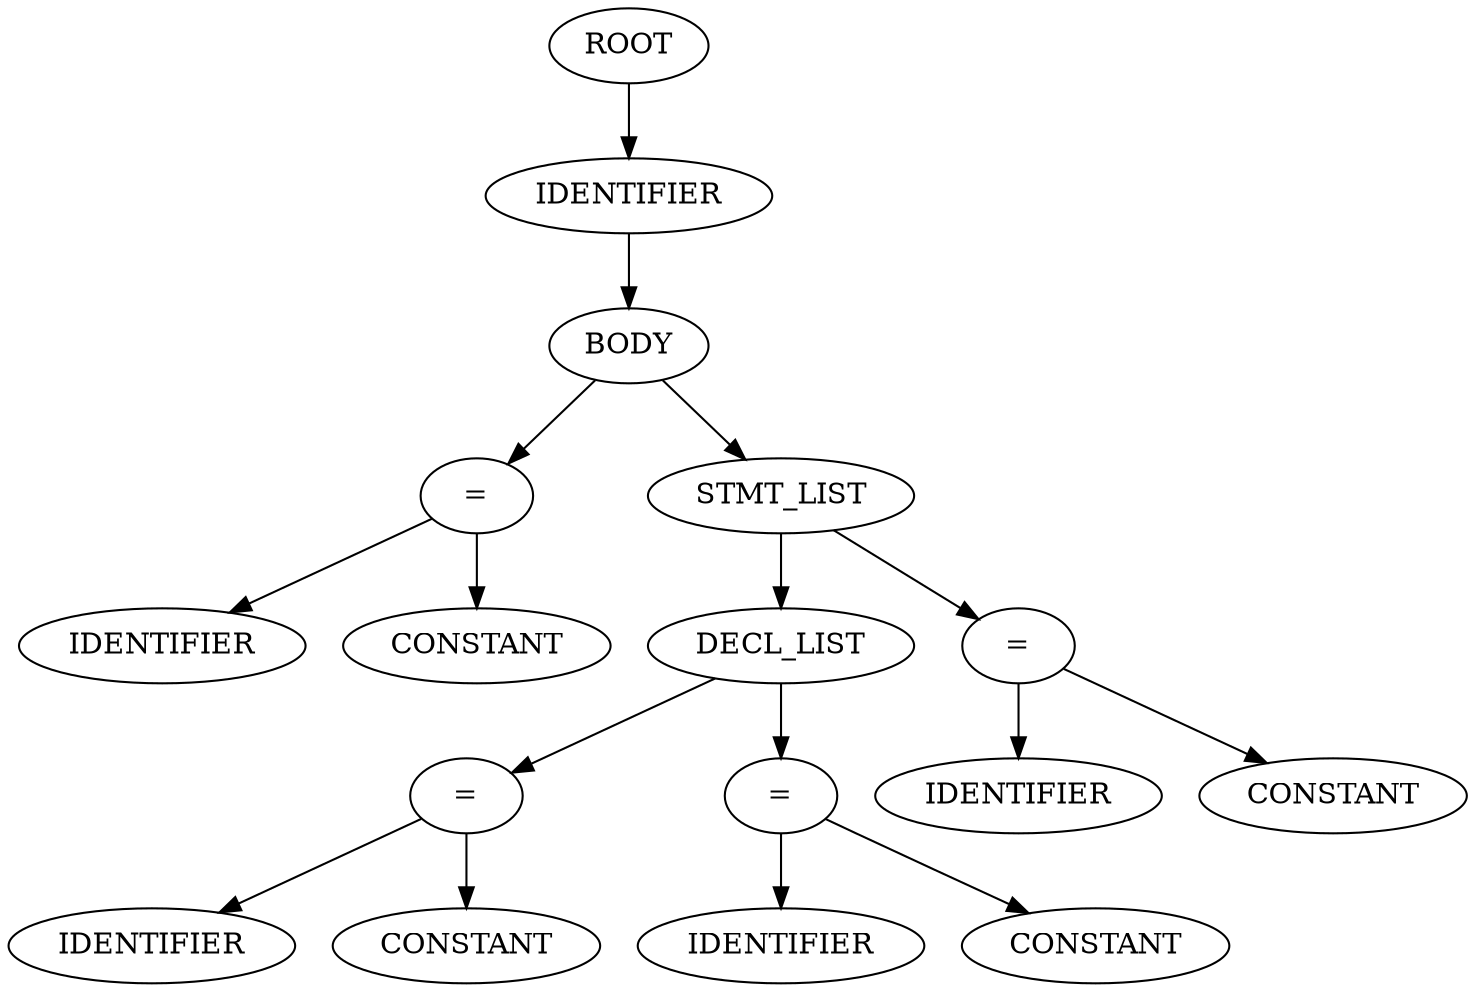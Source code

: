 strict digraph AST {
16 [label="ROOT"];
0 [label="IDENTIFIER"];
15 [label="BODY"];
3 [label="="];
1 [label="IDENTIFIER"];
2 [label="CONSTANT"];
14 [label="STMT_LIST"];
10 [label="DECL_LIST"];
6 [label="="];
4 [label="IDENTIFIER"];
5 [label="CONSTANT"];
9 [label="="];
7 [label="IDENTIFIER"];
8 [label="CONSTANT"];
13 [label="="];
11 [label="IDENTIFIER"];
12 [label="CONSTANT"];
16 -> 0
0 -> 15
15 -> 3
3 -> 1
3 -> 2
15 -> 14
14 -> 10
10 -> 6
6 -> 4
6 -> 5
10 -> 9
9 -> 7
9 -> 8
14 -> 13
13 -> 11
13 -> 12
}
